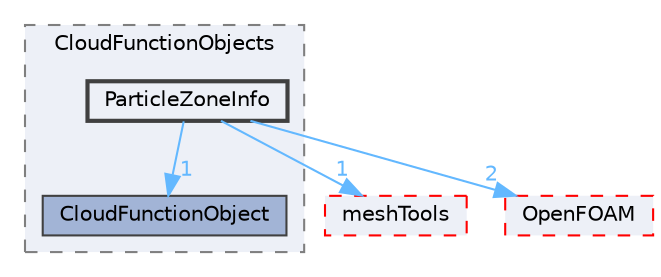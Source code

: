 digraph "src/lagrangian/intermediate/submodels/CloudFunctionObjects/ParticleZoneInfo"
{
 // LATEX_PDF_SIZE
  bgcolor="transparent";
  edge [fontname=Helvetica,fontsize=10,labelfontname=Helvetica,labelfontsize=10];
  node [fontname=Helvetica,fontsize=10,shape=box,height=0.2,width=0.4];
  compound=true
  subgraph clusterdir_b990bfea59f6b4138198115565512a85 {
    graph [ bgcolor="#edf0f7", pencolor="grey50", label="CloudFunctionObjects", fontname=Helvetica,fontsize=10 style="filled,dashed", URL="dir_b990bfea59f6b4138198115565512a85.html",tooltip=""]
  dir_f8a4f73d20ac121aed2c762b2d032d93 [label="CloudFunctionObject", fillcolor="#a2b4d6", color="grey25", style="filled", URL="dir_f8a4f73d20ac121aed2c762b2d032d93.html",tooltip=""];
  dir_cce2b8442ecb36d189e6c908ce566a18 [label="ParticleZoneInfo", fillcolor="#edf0f7", color="grey25", style="filled,bold", URL="dir_cce2b8442ecb36d189e6c908ce566a18.html",tooltip=""];
  }
  dir_ae30ad0bef50cf391b24c614251bb9fd [label="meshTools", fillcolor="#edf0f7", color="red", style="filled,dashed", URL="dir_ae30ad0bef50cf391b24c614251bb9fd.html",tooltip=""];
  dir_c5473ff19b20e6ec4dfe5c310b3778a8 [label="OpenFOAM", fillcolor="#edf0f7", color="red", style="filled,dashed", URL="dir_c5473ff19b20e6ec4dfe5c310b3778a8.html",tooltip=""];
  dir_cce2b8442ecb36d189e6c908ce566a18->dir_ae30ad0bef50cf391b24c614251bb9fd [headlabel="1", labeldistance=1.5 headhref="dir_002810_002382.html" href="dir_002810_002382.html" color="steelblue1" fontcolor="steelblue1"];
  dir_cce2b8442ecb36d189e6c908ce566a18->dir_c5473ff19b20e6ec4dfe5c310b3778a8 [headlabel="2", labeldistance=1.5 headhref="dir_002810_002695.html" href="dir_002810_002695.html" color="steelblue1" fontcolor="steelblue1"];
  dir_cce2b8442ecb36d189e6c908ce566a18->dir_f8a4f73d20ac121aed2c762b2d032d93 [headlabel="1", labeldistance=1.5 headhref="dir_002810_000503.html" href="dir_002810_000503.html" color="steelblue1" fontcolor="steelblue1"];
}
